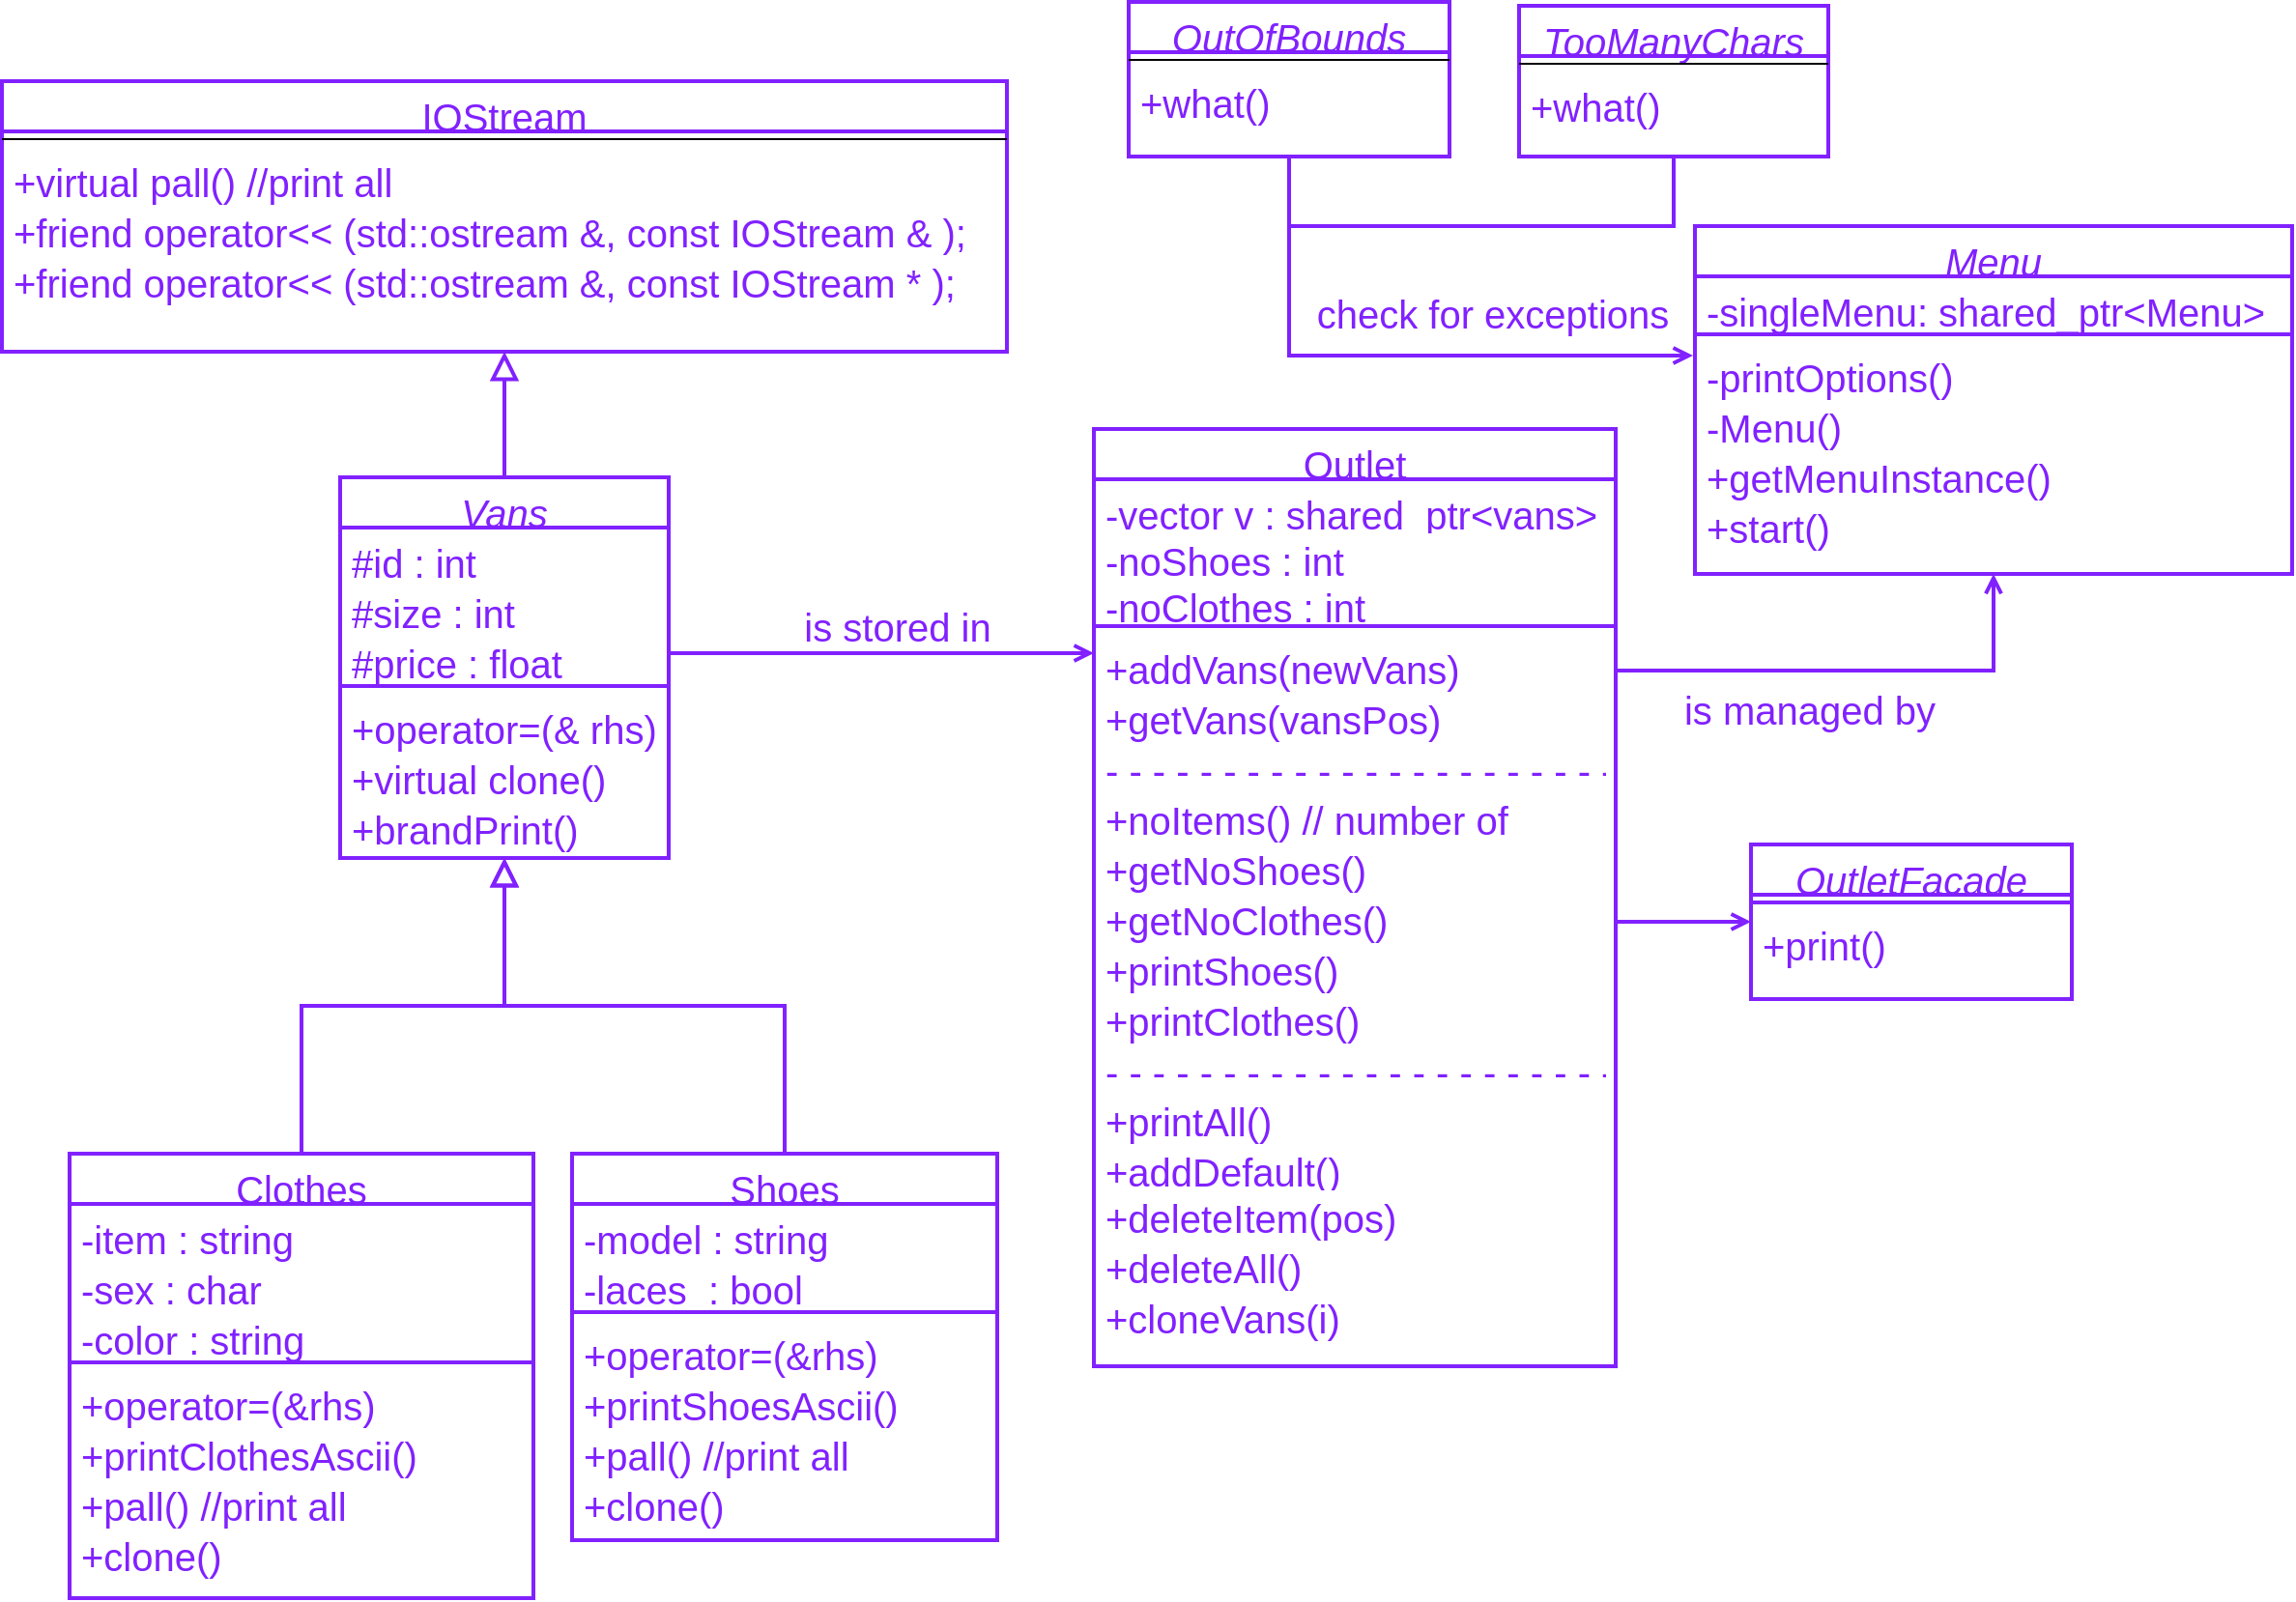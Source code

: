 <mxfile version="20.8.1" type="github">
  <diagram id="C5RBs43oDa-KdzZeNtuy" name="Page-1">
    <mxGraphModel dx="2327" dy="843" grid="1" gridSize="10" guides="1" tooltips="1" connect="1" arrows="1" fold="1" page="1" pageScale="1" pageWidth="827" pageHeight="1169" math="0" shadow="0">
      <root>
        <mxCell id="WIyWlLk6GJQsqaUBKTNV-0" />
        <mxCell id="WIyWlLk6GJQsqaUBKTNV-1" parent="WIyWlLk6GJQsqaUBKTNV-0" />
        <mxCell id="zkfFHV4jXpPFQw0GAbJ--0" value="Vans" style="swimlane;fontStyle=2;align=center;verticalAlign=top;childLayout=stackLayout;horizontal=1;startSize=26;horizontalStack=0;resizeParent=1;resizeLast=0;collapsible=1;marginBottom=0;rounded=0;shadow=0;strokeWidth=2;fontSize=20;fontColor=#8121FF;strokeColor=#8121FF;" parent="WIyWlLk6GJQsqaUBKTNV-1" vertex="1">
          <mxGeometry x="10" y="420" width="170" height="197" as="geometry">
            <mxRectangle x="230" y="140" width="160" height="26" as="alternateBounds" />
          </mxGeometry>
        </mxCell>
        <mxCell id="zkfFHV4jXpPFQw0GAbJ--1" value="#id : int" style="text;align=left;verticalAlign=top;spacingLeft=4;spacingRight=4;overflow=hidden;rotatable=0;points=[[0,0.5],[1,0.5]];portConstraint=eastwest;fontSize=20;fontColor=#8121FF;" parent="zkfFHV4jXpPFQw0GAbJ--0" vertex="1">
          <mxGeometry y="26" width="170" height="26" as="geometry" />
        </mxCell>
        <mxCell id="Y7uLrF451P41yO_asmgj-6" value="#size : int" style="text;align=left;verticalAlign=top;spacingLeft=4;spacingRight=4;overflow=hidden;rotatable=0;points=[[0,0.5],[1,0.5]];portConstraint=eastwest;fontSize=20;fontColor=#8121FF;" vertex="1" parent="zkfFHV4jXpPFQw0GAbJ--0">
          <mxGeometry y="52" width="170" height="26" as="geometry" />
        </mxCell>
        <mxCell id="zkfFHV4jXpPFQw0GAbJ--2" value="#price : float" style="text;align=left;verticalAlign=top;spacingLeft=4;spacingRight=4;overflow=hidden;rotatable=0;points=[[0,0.5],[1,0.5]];portConstraint=eastwest;rounded=0;shadow=0;html=0;fontSize=20;fontColor=#8121FF;" parent="zkfFHV4jXpPFQw0GAbJ--0" vertex="1">
          <mxGeometry y="78" width="170" height="26" as="geometry" />
        </mxCell>
        <mxCell id="zkfFHV4jXpPFQw0GAbJ--4" value="" style="line;html=1;strokeWidth=2;align=left;verticalAlign=middle;spacingTop=-1;spacingLeft=3;spacingRight=3;rotatable=0;labelPosition=right;points=[];portConstraint=eastwest;fontSize=20;fontColor=#8121FF;strokeColor=#8121FF;" parent="zkfFHV4jXpPFQw0GAbJ--0" vertex="1">
          <mxGeometry y="104" width="170" height="8" as="geometry" />
        </mxCell>
        <mxCell id="zkfFHV4jXpPFQw0GAbJ--5" value="+operator=(&amp; rhs)" style="text;align=left;verticalAlign=top;spacingLeft=4;spacingRight=4;overflow=hidden;rotatable=0;points=[[0,0.5],[1,0.5]];portConstraint=eastwest;fontSize=20;fontColor=#8121FF;" parent="zkfFHV4jXpPFQw0GAbJ--0" vertex="1">
          <mxGeometry y="112" width="170" height="26" as="geometry" />
        </mxCell>
        <mxCell id="Y7uLrF451P41yO_asmgj-7" value="+virtual clone()" style="text;align=left;verticalAlign=top;spacingLeft=4;spacingRight=4;overflow=hidden;rotatable=0;points=[[0,0.5],[1,0.5]];portConstraint=eastwest;fontSize=20;fontColor=#8121FF;" vertex="1" parent="zkfFHV4jXpPFQw0GAbJ--0">
          <mxGeometry y="138" width="170" height="26" as="geometry" />
        </mxCell>
        <mxCell id="fksvirJrKcCHfL0U4cV6-16" value="+brandPrint()" style="text;align=left;verticalAlign=top;spacingLeft=4;spacingRight=4;overflow=hidden;rotatable=0;points=[[0,0.5],[1,0.5]];portConstraint=eastwest;fontSize=20;fontColor=#8121FF;" parent="zkfFHV4jXpPFQw0GAbJ--0" vertex="1">
          <mxGeometry y="164" width="170" height="26" as="geometry" />
        </mxCell>
        <mxCell id="zkfFHV4jXpPFQw0GAbJ--6" value="Clothes" style="swimlane;fontStyle=0;align=center;verticalAlign=top;childLayout=stackLayout;horizontal=1;startSize=26;horizontalStack=0;resizeParent=1;resizeLast=0;collapsible=1;marginBottom=0;rounded=0;shadow=0;strokeWidth=2;fontSize=20;fontColor=#8121FF;strokeColor=#8121FF;" parent="WIyWlLk6GJQsqaUBKTNV-1" vertex="1">
          <mxGeometry x="-130" y="770" width="240" height="230" as="geometry">
            <mxRectangle x="130" y="380" width="160" height="26" as="alternateBounds" />
          </mxGeometry>
        </mxCell>
        <mxCell id="zkfFHV4jXpPFQw0GAbJ--7" value="-item : string" style="text;align=left;verticalAlign=top;spacingLeft=4;spacingRight=4;overflow=hidden;rotatable=0;points=[[0,0.5],[1,0.5]];portConstraint=eastwest;fontSize=20;fontColor=#8121FF;" parent="zkfFHV4jXpPFQw0GAbJ--6" vertex="1">
          <mxGeometry y="26" width="240" height="26" as="geometry" />
        </mxCell>
        <mxCell id="fksvirJrKcCHfL0U4cV6-23" value="-sex : char" style="text;align=left;verticalAlign=top;spacingLeft=4;spacingRight=4;overflow=hidden;rotatable=0;points=[[0,0.5],[1,0.5]];portConstraint=eastwest;fontSize=20;fontColor=#8121FF;" parent="zkfFHV4jXpPFQw0GAbJ--6" vertex="1">
          <mxGeometry y="52" width="240" height="26" as="geometry" />
        </mxCell>
        <mxCell id="fksvirJrKcCHfL0U4cV6-22" value="-color : string" style="text;align=left;verticalAlign=top;spacingLeft=4;spacingRight=4;overflow=hidden;rotatable=0;points=[[0,0.5],[1,0.5]];portConstraint=eastwest;fontSize=20;fontColor=#8121FF;" parent="zkfFHV4jXpPFQw0GAbJ--6" vertex="1">
          <mxGeometry y="78" width="240" height="26" as="geometry" />
        </mxCell>
        <mxCell id="zkfFHV4jXpPFQw0GAbJ--9" value="" style="line;html=1;strokeWidth=2;align=left;verticalAlign=middle;spacingTop=-1;spacingLeft=3;spacingRight=3;rotatable=0;labelPosition=right;points=[];portConstraint=eastwest;fontSize=20;fontColor=#8121FF;strokeColor=#8121FF;" parent="zkfFHV4jXpPFQw0GAbJ--6" vertex="1">
          <mxGeometry y="104" width="240" height="8" as="geometry" />
        </mxCell>
        <mxCell id="zkfFHV4jXpPFQw0GAbJ--10" value="+operator=(&amp;rhs)" style="text;align=left;verticalAlign=top;spacingLeft=4;spacingRight=4;overflow=hidden;rotatable=0;points=[[0,0.5],[1,0.5]];portConstraint=eastwest;fontStyle=0;fontSize=20;fontColor=#8121FF;" parent="zkfFHV4jXpPFQw0GAbJ--6" vertex="1">
          <mxGeometry y="112" width="240" height="26" as="geometry" />
        </mxCell>
        <mxCell id="fksvirJrKcCHfL0U4cV6-21" value="+printClothesAscii()" style="text;align=left;verticalAlign=top;spacingLeft=4;spacingRight=4;overflow=hidden;rotatable=0;points=[[0,0.5],[1,0.5]];portConstraint=eastwest;fontSize=20;fontColor=#8121FF;" parent="zkfFHV4jXpPFQw0GAbJ--6" vertex="1">
          <mxGeometry y="138" width="240" height="26" as="geometry" />
        </mxCell>
        <mxCell id="zkfFHV4jXpPFQw0GAbJ--11" value="+pall() //print all" style="text;align=left;verticalAlign=top;spacingLeft=4;spacingRight=4;overflow=hidden;rotatable=0;points=[[0,0.5],[1,0.5]];portConstraint=eastwest;fontSize=20;fontColor=#8121FF;" parent="zkfFHV4jXpPFQw0GAbJ--6" vertex="1">
          <mxGeometry y="164" width="240" height="26" as="geometry" />
        </mxCell>
        <mxCell id="Y7uLrF451P41yO_asmgj-3" value="+clone() " style="text;align=left;verticalAlign=top;spacingLeft=4;spacingRight=4;overflow=hidden;rotatable=0;points=[[0,0.5],[1,0.5]];portConstraint=eastwest;fontSize=20;fontColor=#8121FF;" vertex="1" parent="zkfFHV4jXpPFQw0GAbJ--6">
          <mxGeometry y="190" width="240" height="26" as="geometry" />
        </mxCell>
        <mxCell id="zkfFHV4jXpPFQw0GAbJ--12" value="" style="endArrow=block;endSize=10;endFill=0;shadow=0;strokeWidth=2;rounded=0;edgeStyle=elbowEdgeStyle;elbow=vertical;fontSize=20;fontColor=#8121FF;strokeColor=#8121FF;" parent="WIyWlLk6GJQsqaUBKTNV-1" source="zkfFHV4jXpPFQw0GAbJ--6" target="zkfFHV4jXpPFQw0GAbJ--0" edge="1">
          <mxGeometry width="160" relative="1" as="geometry">
            <mxPoint x="110" y="503" as="sourcePoint" />
            <mxPoint x="110" y="503" as="targetPoint" />
          </mxGeometry>
        </mxCell>
        <mxCell id="zkfFHV4jXpPFQw0GAbJ--13" value="Shoes" style="swimlane;fontStyle=0;align=center;verticalAlign=top;childLayout=stackLayout;horizontal=1;startSize=26;horizontalStack=0;resizeParent=1;resizeLast=0;collapsible=1;marginBottom=0;rounded=0;shadow=0;strokeWidth=2;fontSize=20;fontColor=#8121FF;strokeColor=#8121FF;" parent="WIyWlLk6GJQsqaUBKTNV-1" vertex="1">
          <mxGeometry x="130" y="770" width="220" height="200" as="geometry">
            <mxRectangle x="340" y="380" width="170" height="26" as="alternateBounds" />
          </mxGeometry>
        </mxCell>
        <mxCell id="fksvirJrKcCHfL0U4cV6-17" value="-model : string" style="text;align=left;verticalAlign=top;spacingLeft=4;spacingRight=4;overflow=hidden;rotatable=0;points=[[0,0.5],[1,0.5]];portConstraint=eastwest;fontSize=20;fontColor=#8121FF;" parent="zkfFHV4jXpPFQw0GAbJ--13" vertex="1">
          <mxGeometry y="26" width="220" height="26" as="geometry" />
        </mxCell>
        <mxCell id="zkfFHV4jXpPFQw0GAbJ--8" value="-laces  : bool" style="text;align=left;verticalAlign=top;spacingLeft=4;spacingRight=4;overflow=hidden;rotatable=0;points=[[0,0.5],[1,0.5]];portConstraint=eastwest;rounded=0;shadow=0;html=0;fontSize=20;fontColor=#8121FF;" parent="zkfFHV4jXpPFQw0GAbJ--13" vertex="1">
          <mxGeometry y="52" width="220" height="26" as="geometry" />
        </mxCell>
        <mxCell id="zkfFHV4jXpPFQw0GAbJ--15" value="" style="line;html=1;strokeWidth=2;align=left;verticalAlign=middle;spacingTop=-1;spacingLeft=3;spacingRight=3;rotatable=0;labelPosition=right;points=[];portConstraint=eastwest;fontSize=20;fontColor=#8121FF;strokeColor=#8121FF;" parent="zkfFHV4jXpPFQw0GAbJ--13" vertex="1">
          <mxGeometry y="78" width="220" height="8" as="geometry" />
        </mxCell>
        <mxCell id="fksvirJrKcCHfL0U4cV6-18" value="+operator=(&amp;rhs)" style="text;align=left;verticalAlign=top;spacingLeft=4;spacingRight=4;overflow=hidden;rotatable=0;points=[[0,0.5],[1,0.5]];portConstraint=eastwest;fontStyle=0;fontSize=20;fontColor=#8121FF;" parent="zkfFHV4jXpPFQw0GAbJ--13" vertex="1">
          <mxGeometry y="86" width="220" height="26" as="geometry" />
        </mxCell>
        <mxCell id="fksvirJrKcCHfL0U4cV6-20" value="+printShoesAscii()" style="text;align=left;verticalAlign=top;spacingLeft=4;spacingRight=4;overflow=hidden;rotatable=0;points=[[0,0.5],[1,0.5]];portConstraint=eastwest;fontSize=20;fontColor=#8121FF;" parent="zkfFHV4jXpPFQw0GAbJ--13" vertex="1">
          <mxGeometry y="112" width="220" height="26" as="geometry" />
        </mxCell>
        <mxCell id="fksvirJrKcCHfL0U4cV6-19" value="+pall() //print all" style="text;align=left;verticalAlign=top;spacingLeft=4;spacingRight=4;overflow=hidden;rotatable=0;points=[[0,0.5],[1,0.5]];portConstraint=eastwest;fontSize=20;fontColor=#8121FF;" parent="zkfFHV4jXpPFQw0GAbJ--13" vertex="1">
          <mxGeometry y="138" width="220" height="26" as="geometry" />
        </mxCell>
        <mxCell id="Y7uLrF451P41yO_asmgj-4" value="+clone() " style="text;align=left;verticalAlign=top;spacingLeft=4;spacingRight=4;overflow=hidden;rotatable=0;points=[[0,0.5],[1,0.5]];portConstraint=eastwest;fontSize=20;fontColor=#8121FF;" vertex="1" parent="zkfFHV4jXpPFQw0GAbJ--13">
          <mxGeometry y="164" width="220" height="26" as="geometry" />
        </mxCell>
        <mxCell id="zkfFHV4jXpPFQw0GAbJ--16" value="" style="endArrow=block;endSize=10;endFill=0;shadow=0;strokeWidth=2;rounded=0;edgeStyle=elbowEdgeStyle;elbow=vertical;fontSize=20;fontColor=#8121FF;strokeColor=#8121FF;" parent="WIyWlLk6GJQsqaUBKTNV-1" source="zkfFHV4jXpPFQw0GAbJ--13" target="zkfFHV4jXpPFQw0GAbJ--0" edge="1">
          <mxGeometry width="160" relative="1" as="geometry">
            <mxPoint x="120" y="673" as="sourcePoint" />
            <mxPoint x="220" y="571" as="targetPoint" />
          </mxGeometry>
        </mxCell>
        <mxCell id="zkfFHV4jXpPFQw0GAbJ--17" value="Outlet" style="swimlane;fontStyle=0;align=center;verticalAlign=top;childLayout=stackLayout;horizontal=1;startSize=26;horizontalStack=0;resizeParent=1;resizeLast=0;collapsible=1;marginBottom=0;rounded=0;shadow=0;strokeWidth=2;fontSize=20;fontColor=#8121FF;strokeColor=#8121FF;" parent="WIyWlLk6GJQsqaUBKTNV-1" vertex="1">
          <mxGeometry x="400" y="395" width="270" height="485" as="geometry">
            <mxRectangle x="550" y="140" width="160" height="26" as="alternateBounds" />
          </mxGeometry>
        </mxCell>
        <mxCell id="zkfFHV4jXpPFQw0GAbJ--18" value="-vector v : shared_ptr&lt;vans&gt;" style="text;align=left;verticalAlign=top;spacingLeft=4;spacingRight=4;overflow=hidden;rotatable=0;points=[[0,0.5],[1,0.5]];portConstraint=eastwest;fontSize=20;fontColor=#8121FF;" parent="zkfFHV4jXpPFQw0GAbJ--17" vertex="1">
          <mxGeometry y="26" width="270" height="24" as="geometry" />
        </mxCell>
        <mxCell id="Y7uLrF451P41yO_asmgj-8" value="-noShoes : int" style="text;align=left;verticalAlign=top;spacingLeft=4;spacingRight=4;overflow=hidden;rotatable=0;points=[[0,0.5],[1,0.5]];portConstraint=eastwest;fontSize=20;fontColor=#8121FF;" vertex="1" parent="zkfFHV4jXpPFQw0GAbJ--17">
          <mxGeometry y="50" width="270" height="24" as="geometry" />
        </mxCell>
        <mxCell id="Y7uLrF451P41yO_asmgj-10" value="-noClothes : int" style="text;align=left;verticalAlign=top;spacingLeft=4;spacingRight=4;overflow=hidden;rotatable=0;points=[[0,0.5],[1,0.5]];portConstraint=eastwest;fontSize=20;fontColor=#8121FF;" vertex="1" parent="zkfFHV4jXpPFQw0GAbJ--17">
          <mxGeometry y="74" width="270" height="24" as="geometry" />
        </mxCell>
        <mxCell id="zkfFHV4jXpPFQw0GAbJ--23" value="" style="line;html=1;strokeWidth=2;align=left;verticalAlign=middle;spacingTop=-1;spacingLeft=3;spacingRight=3;rotatable=0;labelPosition=right;points=[];portConstraint=eastwest;fontSize=20;fontColor=#8121FF;strokeColor=#8121FF;" parent="zkfFHV4jXpPFQw0GAbJ--17" vertex="1">
          <mxGeometry y="98" width="270" height="8" as="geometry" />
        </mxCell>
        <mxCell id="zkfFHV4jXpPFQw0GAbJ--24" value="+addVans(newVans)" style="text;align=left;verticalAlign=top;spacingLeft=4;spacingRight=4;overflow=hidden;rotatable=0;points=[[0,0.5],[1,0.5]];portConstraint=eastwest;fontSize=20;fontColor=#8121FF;" parent="zkfFHV4jXpPFQw0GAbJ--17" vertex="1">
          <mxGeometry y="106" width="270" height="26" as="geometry" />
        </mxCell>
        <mxCell id="zkfFHV4jXpPFQw0GAbJ--25" value="+getVans(vansPos)" style="text;align=left;verticalAlign=top;spacingLeft=4;spacingRight=4;overflow=hidden;rotatable=0;points=[[0,0.5],[1,0.5]];portConstraint=eastwest;fontSize=20;fontColor=#8121FF;" parent="zkfFHV4jXpPFQw0GAbJ--17" vertex="1">
          <mxGeometry y="132" width="270" height="26" as="geometry" />
        </mxCell>
        <mxCell id="Y7uLrF451P41yO_asmgj-26" value="- - - - - - - - - - - - - - - - - - - - - -" style="text;align=left;verticalAlign=top;spacingLeft=4;spacingRight=4;overflow=hidden;rotatable=0;points=[[0,0.5],[1,0.5]];portConstraint=eastwest;fontSize=20;fontColor=#8121FF;" vertex="1" parent="zkfFHV4jXpPFQw0GAbJ--17">
          <mxGeometry y="158" width="270" height="26" as="geometry" />
        </mxCell>
        <mxCell id="fksvirJrKcCHfL0U4cV6-26" value="+noItems() // number of" style="text;align=left;verticalAlign=top;spacingLeft=4;spacingRight=4;overflow=hidden;rotatable=0;points=[[0,0.5],[1,0.5]];portConstraint=eastwest;fontSize=20;fontColor=#8121FF;" parent="zkfFHV4jXpPFQw0GAbJ--17" vertex="1">
          <mxGeometry y="184" width="270" height="26" as="geometry" />
        </mxCell>
        <mxCell id="fksvirJrKcCHfL0U4cV6-29" value="+getNoShoes()" style="text;align=left;verticalAlign=top;spacingLeft=4;spacingRight=4;overflow=hidden;rotatable=0;points=[[0,0.5],[1,0.5]];portConstraint=eastwest;fontSize=20;fontColor=#8121FF;" parent="zkfFHV4jXpPFQw0GAbJ--17" vertex="1">
          <mxGeometry y="210" width="270" height="26" as="geometry" />
        </mxCell>
        <mxCell id="Y7uLrF451P41yO_asmgj-12" value="+getNoClothes()" style="text;align=left;verticalAlign=top;spacingLeft=4;spacingRight=4;overflow=hidden;rotatable=0;points=[[0,0.5],[1,0.5]];portConstraint=eastwest;fontSize=20;fontColor=#8121FF;" vertex="1" parent="zkfFHV4jXpPFQw0GAbJ--17">
          <mxGeometry y="236" width="270" height="26" as="geometry" />
        </mxCell>
        <mxCell id="fksvirJrKcCHfL0U4cV6-24" value="+printShoes()" style="text;align=left;verticalAlign=top;spacingLeft=4;spacingRight=4;overflow=hidden;rotatable=0;points=[[0,0.5],[1,0.5]];portConstraint=eastwest;fontSize=20;fontColor=#8121FF;" parent="zkfFHV4jXpPFQw0GAbJ--17" vertex="1">
          <mxGeometry y="262" width="270" height="26" as="geometry" />
        </mxCell>
        <mxCell id="Y7uLrF451P41yO_asmgj-11" value="+printClothes()" style="text;align=left;verticalAlign=top;spacingLeft=4;spacingRight=4;overflow=hidden;rotatable=0;points=[[0,0.5],[1,0.5]];portConstraint=eastwest;fontSize=20;fontColor=#8121FF;" vertex="1" parent="zkfFHV4jXpPFQw0GAbJ--17">
          <mxGeometry y="288" width="270" height="26" as="geometry" />
        </mxCell>
        <mxCell id="Y7uLrF451P41yO_asmgj-17" value="- - - - - - - - - - - - - - - - - - - - - -" style="text;align=left;verticalAlign=top;spacingLeft=4;spacingRight=4;overflow=hidden;rotatable=0;points=[[0,0.5],[1,0.5]];portConstraint=eastwest;fontSize=20;fontColor=#8121FF;" vertex="1" parent="zkfFHV4jXpPFQw0GAbJ--17">
          <mxGeometry y="314" width="270" height="26" as="geometry" />
        </mxCell>
        <mxCell id="fksvirJrKcCHfL0U4cV6-32" value="+printAll()" style="text;align=left;verticalAlign=top;spacingLeft=4;spacingRight=4;overflow=hidden;rotatable=0;points=[[0,0.5],[1,0.5]];portConstraint=eastwest;fontSize=20;fontColor=#8121FF;" parent="zkfFHV4jXpPFQw0GAbJ--17" vertex="1">
          <mxGeometry y="340" width="270" height="26" as="geometry" />
        </mxCell>
        <mxCell id="fksvirJrKcCHfL0U4cV6-30" value="+addDefault()" style="text;align=left;verticalAlign=top;spacingLeft=4;spacingRight=4;overflow=hidden;rotatable=0;points=[[0,0.5],[1,0.5]];portConstraint=eastwest;fontSize=20;fontColor=#8121FF;" parent="zkfFHV4jXpPFQw0GAbJ--17" vertex="1">
          <mxGeometry y="366" width="270" height="24" as="geometry" />
        </mxCell>
        <mxCell id="fksvirJrKcCHfL0U4cV6-31" value="+deleteItem(pos)" style="text;align=left;verticalAlign=top;spacingLeft=4;spacingRight=4;overflow=hidden;rotatable=0;points=[[0,0.5],[1,0.5]];portConstraint=eastwest;fontSize=20;fontColor=#8121FF;" parent="zkfFHV4jXpPFQw0GAbJ--17" vertex="1">
          <mxGeometry y="390" width="270" height="26" as="geometry" />
        </mxCell>
        <mxCell id="fksvirJrKcCHfL0U4cV6-33" value="+deleteAll()" style="text;align=left;verticalAlign=top;spacingLeft=4;spacingRight=4;overflow=hidden;rotatable=0;points=[[0,0.5],[1,0.5]];portConstraint=eastwest;fontSize=20;fontColor=#8121FF;" parent="zkfFHV4jXpPFQw0GAbJ--17" vertex="1">
          <mxGeometry y="416" width="270" height="26" as="geometry" />
        </mxCell>
        <mxCell id="Y7uLrF451P41yO_asmgj-13" value="+cloneVans(i)" style="text;align=left;verticalAlign=top;spacingLeft=4;spacingRight=4;overflow=hidden;rotatable=0;points=[[0,0.5],[1,0.5]];portConstraint=eastwest;fontSize=20;fontColor=#8121FF;" vertex="1" parent="zkfFHV4jXpPFQw0GAbJ--17">
          <mxGeometry y="442" width="270" height="26" as="geometry" />
        </mxCell>
        <mxCell id="zkfFHV4jXpPFQw0GAbJ--26" value="" style="endArrow=open;shadow=0;strokeWidth=2;rounded=0;endFill=1;edgeStyle=elbowEdgeStyle;elbow=vertical;fontSize=20;exitX=1;exitY=0.5;exitDx=0;exitDy=0;fontColor=#8121FF;strokeColor=#8121FF;" parent="WIyWlLk6GJQsqaUBKTNV-1" source="zkfFHV4jXpPFQw0GAbJ--2" target="zkfFHV4jXpPFQw0GAbJ--24" edge="1">
          <mxGeometry x="0.5" y="41" relative="1" as="geometry">
            <mxPoint x="230" y="540" as="sourcePoint" />
            <mxPoint x="370" y="520" as="targetPoint" />
            <mxPoint x="-40" y="32" as="offset" />
          </mxGeometry>
        </mxCell>
        <mxCell id="zkfFHV4jXpPFQw0GAbJ--29" value="is stored in" style="text;html=1;resizable=0;points=[];;align=center;verticalAlign=middle;labelBackgroundColor=none;rounded=0;shadow=0;strokeWidth=1;fontSize=20;fontColor=#8121FF;" parent="zkfFHV4jXpPFQw0GAbJ--26" vertex="1" connectable="0">
          <mxGeometry x="0.5" y="49" relative="1" as="geometry">
            <mxPoint x="-47" y="35" as="offset" />
          </mxGeometry>
        </mxCell>
        <mxCell id="fksvirJrKcCHfL0U4cV6-0" value="IOStream" style="swimlane;fontStyle=0;align=center;verticalAlign=top;childLayout=stackLayout;horizontal=1;startSize=26;horizontalStack=0;resizeParent=1;resizeLast=0;collapsible=1;marginBottom=0;rounded=0;shadow=0;strokeWidth=2;fontSize=20;fontColor=#8121FF;strokeColor=#8121FF;" parent="WIyWlLk6GJQsqaUBKTNV-1" vertex="1">
          <mxGeometry x="-165" y="215" width="520" height="140" as="geometry">
            <mxRectangle x="340" y="380" width="170" height="26" as="alternateBounds" />
          </mxGeometry>
        </mxCell>
        <mxCell id="fksvirJrKcCHfL0U4cV6-2" value="" style="line;html=1;strokeWidth=1;align=left;verticalAlign=middle;spacingTop=-1;spacingLeft=3;spacingRight=3;rotatable=0;labelPosition=right;points=[];portConstraint=eastwest;fontSize=20;fontColor=#8121FF;" parent="fksvirJrKcCHfL0U4cV6-0" vertex="1">
          <mxGeometry y="26" width="520" height="8" as="geometry" />
        </mxCell>
        <mxCell id="zkfFHV4jXpPFQw0GAbJ--19" value="+virtual pall() //print all" style="text;align=left;verticalAlign=top;spacingLeft=4;spacingRight=4;overflow=hidden;rotatable=0;points=[[0,0.5],[1,0.5]];portConstraint=eastwest;rounded=0;shadow=0;html=0;fontSize=20;fontColor=#8121FF;" parent="fksvirJrKcCHfL0U4cV6-0" vertex="1">
          <mxGeometry y="34" width="520" height="26" as="geometry" />
        </mxCell>
        <mxCell id="fksvirJrKcCHfL0U4cV6-5" value="+friend operator&lt;&lt; (std::ostream &amp;, const IOStream &amp; );" style="text;align=left;verticalAlign=top;spacingLeft=4;spacingRight=4;overflow=hidden;rotatable=0;points=[[0,0.5],[1,0.5]];portConstraint=eastwest;rounded=0;shadow=0;html=0;fontSize=20;fontColor=#8121FF;" parent="fksvirJrKcCHfL0U4cV6-0" vertex="1">
          <mxGeometry y="60" width="520" height="26" as="geometry" />
        </mxCell>
        <mxCell id="fksvirJrKcCHfL0U4cV6-6" value="+friend operator&lt;&lt; (std::ostream &amp;, const IOStream * );" style="text;align=left;verticalAlign=top;spacingLeft=4;spacingRight=4;overflow=hidden;rotatable=0;points=[[0,0.5],[1,0.5]];portConstraint=eastwest;rounded=0;shadow=0;html=0;fontSize=20;fontColor=#8121FF;" parent="fksvirJrKcCHfL0U4cV6-0" vertex="1">
          <mxGeometry y="86" width="520" height="26" as="geometry" />
        </mxCell>
        <mxCell id="fksvirJrKcCHfL0U4cV6-3" value="" style="endArrow=block;endSize=10;endFill=0;shadow=0;strokeWidth=2;rounded=0;edgeStyle=elbowEdgeStyle;elbow=vertical;entryX=0.5;entryY=1;entryDx=0;entryDy=0;exitX=0.5;exitY=0;exitDx=0;exitDy=0;fontSize=20;fontColor=#8121FF;strokeColor=#8121FF;" parent="WIyWlLk6GJQsqaUBKTNV-1" source="zkfFHV4jXpPFQw0GAbJ--0" target="fksvirJrKcCHfL0U4cV6-0" edge="1">
          <mxGeometry width="160" relative="1" as="geometry">
            <mxPoint x="210" y="360" as="sourcePoint" />
            <mxPoint x="220" y="508" as="targetPoint" />
          </mxGeometry>
        </mxCell>
        <mxCell id="fksvirJrKcCHfL0U4cV6-34" value="" style="endArrow=open;shadow=0;strokeWidth=2;rounded=0;endFill=1;edgeStyle=elbowEdgeStyle;elbow=vertical;entryX=0.5;entryY=1;entryDx=0;entryDy=0;fontSize=20;fontColor=#8121FF;strokeColor=#8121FF;" parent="WIyWlLk6GJQsqaUBKTNV-1" target="fksvirJrKcCHfL0U4cV6-36" edge="1">
          <mxGeometry x="0.5" y="41" relative="1" as="geometry">
            <mxPoint x="670" y="520" as="sourcePoint" />
            <mxPoint x="620" y="350" as="targetPoint" />
            <mxPoint x="-40" y="32" as="offset" />
            <Array as="points">
              <mxPoint x="740" y="520" />
              <mxPoint x="600" y="570" />
            </Array>
          </mxGeometry>
        </mxCell>
        <mxCell id="fksvirJrKcCHfL0U4cV6-35" value="is managed by" style="text;html=1;resizable=0;points=[];;align=center;verticalAlign=middle;labelBackgroundColor=none;rounded=0;shadow=0;strokeWidth=1;fontSize=20;fontColor=#8121FF;" parent="fksvirJrKcCHfL0U4cV6-34" vertex="1" connectable="0">
          <mxGeometry x="0.5" y="49" relative="1" as="geometry">
            <mxPoint x="-84" y="69" as="offset" />
          </mxGeometry>
        </mxCell>
        <mxCell id="fksvirJrKcCHfL0U4cV6-36" value="Menu" style="swimlane;fontStyle=2;align=center;verticalAlign=top;childLayout=stackLayout;horizontal=1;startSize=26;horizontalStack=0;resizeParent=1;resizeLast=0;collapsible=1;marginBottom=0;rounded=0;shadow=0;strokeWidth=2;fontSize=20;fontColor=#8121FF;strokeColor=#8121FF;" parent="WIyWlLk6GJQsqaUBKTNV-1" vertex="1">
          <mxGeometry x="711" y="290" width="309" height="180" as="geometry">
            <mxRectangle x="230" y="140" width="160" height="26" as="alternateBounds" />
          </mxGeometry>
        </mxCell>
        <mxCell id="Y7uLrF451P41yO_asmgj-5" value="-singleMenu: shared_ptr&lt;Menu&gt; " style="text;align=left;verticalAlign=top;spacingLeft=4;spacingRight=4;overflow=hidden;rotatable=0;points=[[0,0.5],[1,0.5]];portConstraint=eastwest;fontSize=20;fontColor=#8121FF;" vertex="1" parent="fksvirJrKcCHfL0U4cV6-36">
          <mxGeometry y="26" width="309" height="26" as="geometry" />
        </mxCell>
        <mxCell id="fksvirJrKcCHfL0U4cV6-39" value="" style="line;html=1;strokeWidth=2;align=left;verticalAlign=middle;spacingTop=-1;spacingLeft=3;spacingRight=3;rotatable=0;labelPosition=right;points=[];portConstraint=eastwest;fontSize=20;fontColor=#8121FF;strokeColor=#8121FF;" parent="fksvirJrKcCHfL0U4cV6-36" vertex="1">
          <mxGeometry y="52" width="309" height="8" as="geometry" />
        </mxCell>
        <mxCell id="fksvirJrKcCHfL0U4cV6-40" value="-printOptions()" style="text;align=left;verticalAlign=top;spacingLeft=4;spacingRight=4;overflow=hidden;rotatable=0;points=[[0,0.5],[1,0.5]];portConstraint=eastwest;fontSize=20;fontColor=#8121FF;" parent="fksvirJrKcCHfL0U4cV6-36" vertex="1">
          <mxGeometry y="60" width="309" height="26" as="geometry" />
        </mxCell>
        <mxCell id="Y7uLrF451P41yO_asmgj-14" value="-Menu()" style="text;align=left;verticalAlign=top;spacingLeft=4;spacingRight=4;overflow=hidden;rotatable=0;points=[[0,0.5],[1,0.5]];portConstraint=eastwest;fontSize=20;fontColor=#8121FF;" vertex="1" parent="fksvirJrKcCHfL0U4cV6-36">
          <mxGeometry y="86" width="309" height="26" as="geometry" />
        </mxCell>
        <mxCell id="fksvirJrKcCHfL0U4cV6-41" value="+getMenuInstance()" style="text;align=left;verticalAlign=top;spacingLeft=4;spacingRight=4;overflow=hidden;rotatable=0;points=[[0,0.5],[1,0.5]];portConstraint=eastwest;fontSize=20;fontColor=#8121FF;" parent="fksvirJrKcCHfL0U4cV6-36" vertex="1">
          <mxGeometry y="112" width="309" height="26" as="geometry" />
        </mxCell>
        <mxCell id="Y7uLrF451P41yO_asmgj-15" value="+start()" style="text;align=left;verticalAlign=top;spacingLeft=4;spacingRight=4;overflow=hidden;rotatable=0;points=[[0,0.5],[1,0.5]];portConstraint=eastwest;fontSize=20;fontColor=#8121FF;" vertex="1" parent="fksvirJrKcCHfL0U4cV6-36">
          <mxGeometry y="138" width="309" height="26" as="geometry" />
        </mxCell>
        <mxCell id="fksvirJrKcCHfL0U4cV6-57" value="" style="endArrow=open;shadow=0;strokeWidth=2;rounded=0;endFill=1;edgeStyle=elbowEdgeStyle;elbow=vertical;exitX=0.5;exitY=1;exitDx=0;exitDy=0;fontSize=20;fontColor=#8121FF;strokeColor=#8121FF;" parent="WIyWlLk6GJQsqaUBKTNV-1" source="fksvirJrKcCHfL0U4cV6-62" edge="1">
          <mxGeometry x="0.5" y="41" relative="1" as="geometry">
            <mxPoint x="461" y="310" as="sourcePoint" />
            <mxPoint x="710" y="357" as="targetPoint" />
            <mxPoint x="-40" y="32" as="offset" />
            <Array as="points">
              <mxPoint x="471" y="357" />
            </Array>
          </mxGeometry>
        </mxCell>
        <mxCell id="fksvirJrKcCHfL0U4cV6-59" value="check for exceptions" style="text;html=1;align=center;verticalAlign=middle;resizable=0;points=[];autosize=1;strokeColor=none;fillColor=none;fontSize=20;fontColor=#8121FF;" parent="WIyWlLk6GJQsqaUBKTNV-1" vertex="1">
          <mxGeometry x="501" y="315" width="210" height="40" as="geometry" />
        </mxCell>
        <mxCell id="fksvirJrKcCHfL0U4cV6-62" value="OutOfBounds" style="swimlane;fontStyle=2;align=center;verticalAlign=top;childLayout=stackLayout;horizontal=1;startSize=26;horizontalStack=0;resizeParent=1;resizeLast=0;collapsible=1;marginBottom=0;rounded=0;shadow=0;strokeWidth=2;fontSize=20;fontColor=#8121FF;strokeColor=#8121FF;" parent="WIyWlLk6GJQsqaUBKTNV-1" vertex="1">
          <mxGeometry x="418" y="174" width="166" height="80" as="geometry">
            <mxRectangle x="230" y="140" width="160" height="26" as="alternateBounds" />
          </mxGeometry>
        </mxCell>
        <mxCell id="fksvirJrKcCHfL0U4cV6-63" value="" style="line;html=1;strokeWidth=1;align=left;verticalAlign=middle;spacingTop=-1;spacingLeft=3;spacingRight=3;rotatable=0;labelPosition=right;points=[];portConstraint=eastwest;fontSize=20;fontColor=#8121FF;" parent="fksvirJrKcCHfL0U4cV6-62" vertex="1">
          <mxGeometry y="26" width="166" height="8" as="geometry" />
        </mxCell>
        <mxCell id="fksvirJrKcCHfL0U4cV6-64" value="+what()" style="text;align=left;verticalAlign=top;spacingLeft=4;spacingRight=4;overflow=hidden;rotatable=0;points=[[0,0.5],[1,0.5]];portConstraint=eastwest;fontSize=20;fontColor=#8121FF;" parent="fksvirJrKcCHfL0U4cV6-62" vertex="1">
          <mxGeometry y="34" width="166" height="36" as="geometry" />
        </mxCell>
        <mxCell id="fksvirJrKcCHfL0U4cV6-66" value="TooManyChars" style="swimlane;fontStyle=2;align=center;verticalAlign=top;childLayout=stackLayout;horizontal=1;startSize=26;horizontalStack=0;resizeParent=1;resizeLast=0;collapsible=1;marginBottom=0;rounded=0;shadow=0;strokeWidth=2;fontSize=20;fontColor=#8121FF;strokeColor=#8121FF;" parent="WIyWlLk6GJQsqaUBKTNV-1" vertex="1">
          <mxGeometry x="620" y="176" width="160" height="78" as="geometry">
            <mxRectangle x="230" y="140" width="160" height="26" as="alternateBounds" />
          </mxGeometry>
        </mxCell>
        <mxCell id="fksvirJrKcCHfL0U4cV6-67" value="" style="line;html=1;strokeWidth=1;align=left;verticalAlign=middle;spacingTop=-1;spacingLeft=3;spacingRight=3;rotatable=0;labelPosition=right;points=[];portConstraint=eastwest;fontSize=20;fontColor=#8121FF;" parent="fksvirJrKcCHfL0U4cV6-66" vertex="1">
          <mxGeometry y="26" width="160" height="8" as="geometry" />
        </mxCell>
        <mxCell id="fksvirJrKcCHfL0U4cV6-68" value="+what()" style="text;align=left;verticalAlign=top;spacingLeft=4;spacingRight=4;overflow=hidden;rotatable=0;points=[[0,0.5],[1,0.5]];portConstraint=eastwest;fontSize=20;fontColor=#8121FF;" parent="fksvirJrKcCHfL0U4cV6-66" vertex="1">
          <mxGeometry y="34" width="160" height="26" as="geometry" />
        </mxCell>
        <mxCell id="fksvirJrKcCHfL0U4cV6-69" value="" style="endArrow=none;html=1;rounded=0;entryX=0.5;entryY=1;entryDx=0;entryDy=0;fontSize=20;fontColor=#8121FF;strokeWidth=2;strokeColor=#8121FF;" parent="WIyWlLk6GJQsqaUBKTNV-1" target="fksvirJrKcCHfL0U4cV6-66" edge="1">
          <mxGeometry width="50" height="50" relative="1" as="geometry">
            <mxPoint x="500" y="290" as="sourcePoint" />
            <mxPoint x="391" y="390" as="targetPoint" />
            <Array as="points">
              <mxPoint x="700" y="290" />
            </Array>
          </mxGeometry>
        </mxCell>
        <mxCell id="Y7uLrF451P41yO_asmgj-19" value="" style="endArrow=open;shadow=0;strokeWidth=2;rounded=0;endFill=1;edgeStyle=elbowEdgeStyle;elbow=vertical;fontSize=20;fontColor=#8121FF;strokeColor=#8121FF;" edge="1" parent="WIyWlLk6GJQsqaUBKTNV-1">
          <mxGeometry x="0.5" y="41" relative="1" as="geometry">
            <mxPoint x="670" y="650" as="sourcePoint" />
            <mxPoint x="740" y="650" as="targetPoint" />
            <mxPoint x="-40" y="32" as="offset" />
            <Array as="points">
              <mxPoint x="730" y="650" />
              <mxPoint x="550" y="660" />
            </Array>
          </mxGeometry>
        </mxCell>
        <mxCell id="Y7uLrF451P41yO_asmgj-22" value="OutletFacade" style="swimlane;fontStyle=2;align=center;verticalAlign=top;childLayout=stackLayout;horizontal=1;startSize=26;horizontalStack=0;resizeParent=1;resizeLast=0;collapsible=1;marginBottom=0;rounded=0;shadow=0;strokeWidth=2;fontSize=20;fontColor=#8121FF;strokeColor=#8121FF;" vertex="1" parent="WIyWlLk6GJQsqaUBKTNV-1">
          <mxGeometry x="740" y="610" width="166" height="80" as="geometry">
            <mxRectangle x="230" y="140" width="160" height="26" as="alternateBounds" />
          </mxGeometry>
        </mxCell>
        <mxCell id="Y7uLrF451P41yO_asmgj-23" value="" style="line;html=1;strokeWidth=2;align=left;verticalAlign=middle;spacingTop=-1;spacingLeft=3;spacingRight=3;rotatable=0;labelPosition=right;points=[];portConstraint=eastwest;fontSize=20;fontColor=#8121FF;strokeColor=#8121FF;" vertex="1" parent="Y7uLrF451P41yO_asmgj-22">
          <mxGeometry y="26" width="166" height="8" as="geometry" />
        </mxCell>
        <mxCell id="Y7uLrF451P41yO_asmgj-24" value="+print()" style="text;align=left;verticalAlign=top;spacingLeft=4;spacingRight=4;overflow=hidden;rotatable=0;points=[[0,0.5],[1,0.5]];portConstraint=eastwest;fontSize=20;fontColor=#8121FF;" vertex="1" parent="Y7uLrF451P41yO_asmgj-22">
          <mxGeometry y="34" width="166" height="36" as="geometry" />
        </mxCell>
      </root>
    </mxGraphModel>
  </diagram>
</mxfile>
